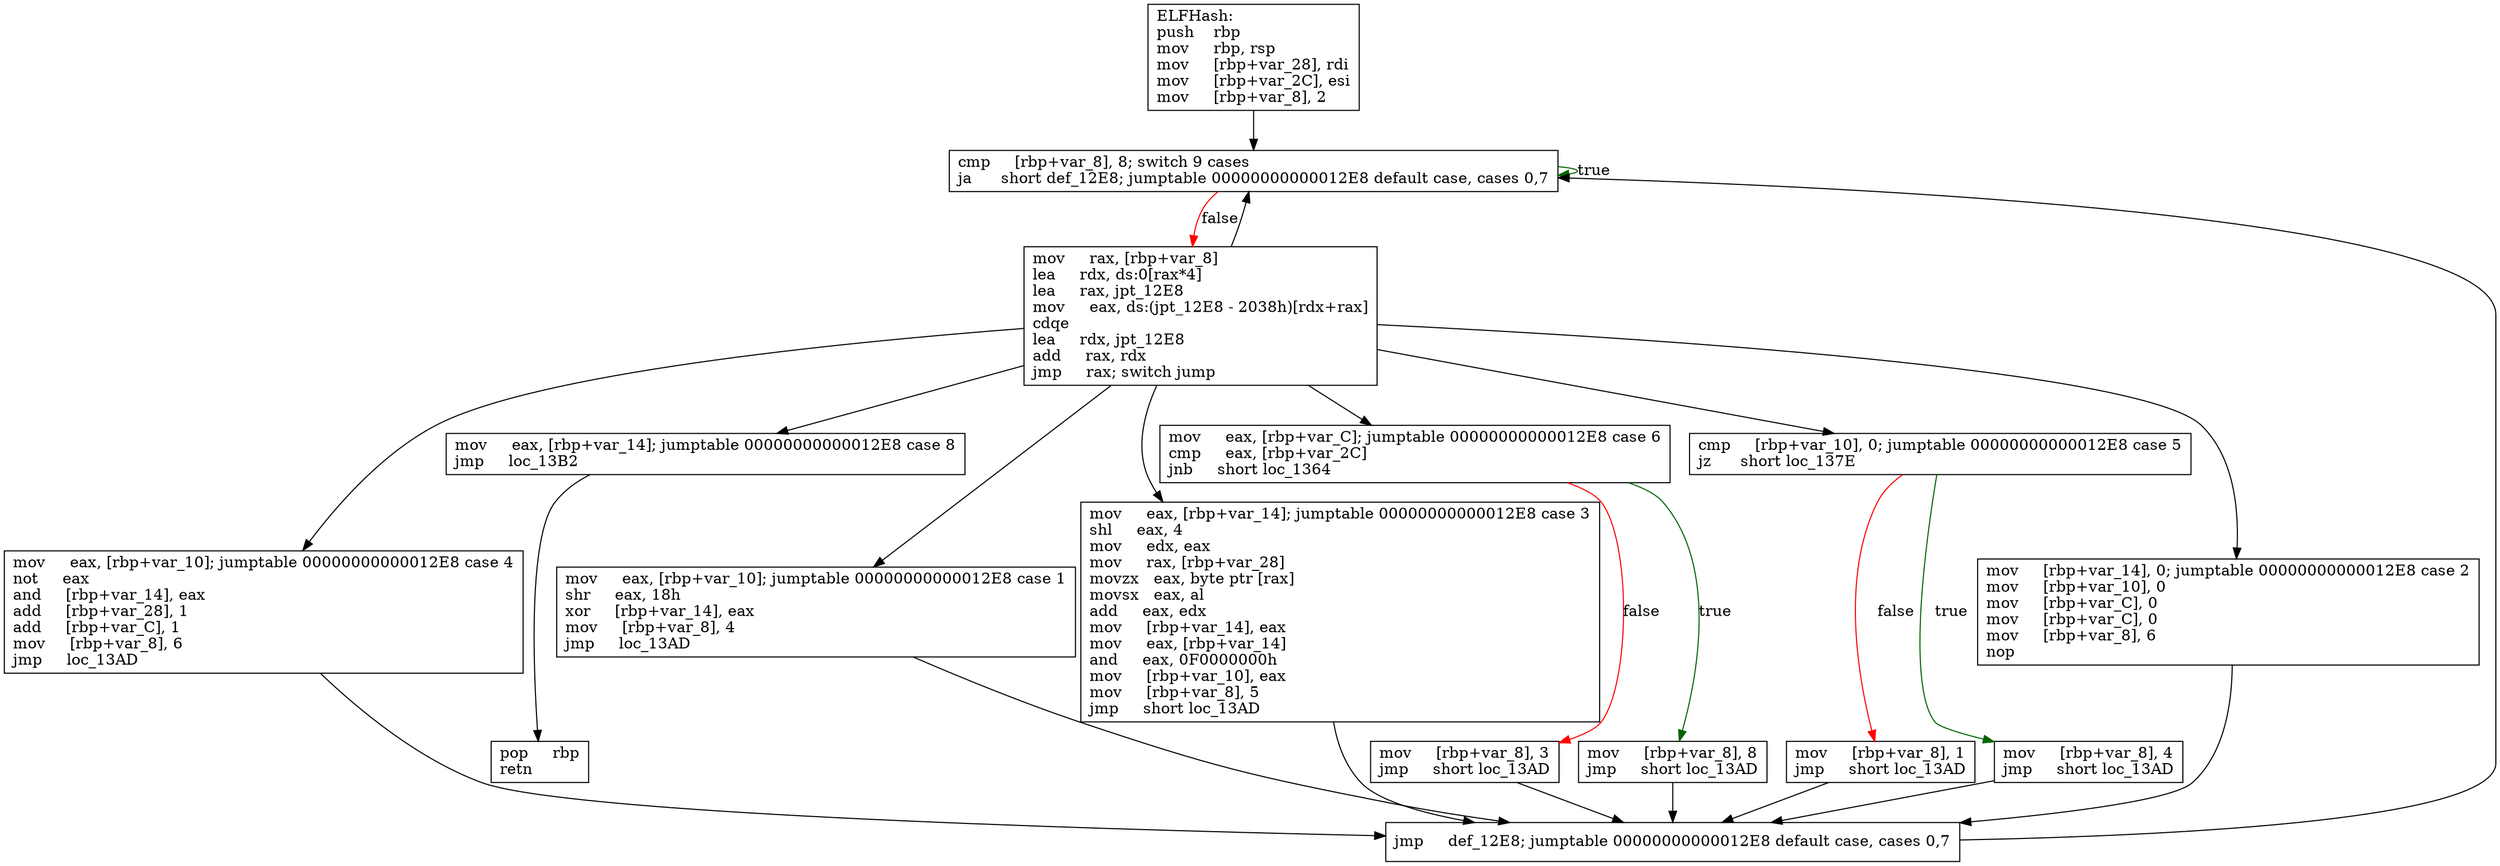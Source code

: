 digraph "ELFHash" {
	graph [
	];
	node [
		shape = "box"
	];
	edge [
	];
	"0" [
		label = "ELFHash:\lpush    rbp\lmov     rbp, rsp\lmov     [rbp+var_28], rdi\lmov     [rbp+var_2C], esi\lmov     [rbp+var_8], 2\l"
	];
	"1" [
		label = "cmp     [rbp+var_8], 8; switch 9 cases\lja      short def_12E8; jumptable 00000000000012E8 default case, cases 0,7\l"
	];
	"2" [
		label = "mov     rax, [rbp+var_8]\llea     rdx, ds:0[rax*4]\llea     rax, jpt_12E8\lmov     eax, ds:(jpt_12E8 - 2038h)[rdx+rax]\lcdqe\llea     rdx, jpt_12E8\ladd     rax, rdx\ljmp     rax; switch jump\l"
	];
	"3" [
		label = "mov     eax, [rbp+var_10]; jumptable 00000000000012E8 case 4\lnot     eax\land     [rbp+var_14], eax\ladd     [rbp+var_28], 1\ladd     [rbp+var_C], 1\lmov     [rbp+var_8], 6\ljmp     loc_13AD\l"
	];
	"4" [
		label = "mov     eax, [rbp+var_14]; jumptable 00000000000012E8 case 8\ljmp     loc_13B2\l"
	];
	"5" [
		label = "mov     eax, [rbp+var_10]; jumptable 00000000000012E8 case 1\lshr     eax, 18h\lxor     [rbp+var_14], eax\lmov     [rbp+var_8], 4\ljmp     loc_13AD\l"
	];
	"6" [
		label = "mov     eax, [rbp+var_14]; jumptable 00000000000012E8 case 3\lshl     eax, 4\lmov     edx, eax\lmov     rax, [rbp+var_28]\lmovzx   eax, byte ptr [rax]\lmovsx   eax, al\ladd     eax, edx\lmov     [rbp+var_14], eax\lmov     eax, [rbp+var_14]\land     eax, 0F0000000h\lmov     [rbp+var_10], eax\lmov     [rbp+var_8], 5\ljmp     short loc_13AD\l"
	];
	"7" [
		label = "mov     eax, [rbp+var_C]; jumptable 00000000000012E8 case 6\lcmp     eax, [rbp+var_2C]\ljnb     short loc_1364\l"
	];
	"8" [
		label = "mov     [rbp+var_8], 3\ljmp     short loc_13AD\l"
	];
	"9" [
		label = "mov     [rbp+var_8], 8\ljmp     short loc_13AD\l"
	];
	"10" [
		label = "cmp     [rbp+var_10], 0; jumptable 00000000000012E8 case 5\ljz      short loc_137E\l"
	];
	"11" [
		label = "mov     [rbp+var_8], 1\ljmp     short loc_13AD\l"
	];
	"12" [
		label = "mov     [rbp+var_8], 4\ljmp     short loc_13AD\l"
	];
	"13" [
		label = "mov     [rbp+var_14], 0; jumptable 00000000000012E8 case 2\lmov     [rbp+var_10], 0\lmov     [rbp+var_C], 0\lmov     [rbp+var_C], 0\lmov     [rbp+var_8], 6\lnop\l"
	];
	"14" [
		label = "jmp     def_12E8; jumptable 00000000000012E8 default case, cases 0,7\l"
	];
	"15" [
		label = "pop     rbp\lretn\l"
	];
// node 0
	"0" -> "1" [ ];
// node 1
	"1" -> "2" [ label = "false", color = red ];
	"1" -> "1" [ label = "true", color = darkgreen ];
// node 2
	"2" -> "1" [ ];
	"2" -> "3" [ ];
	"2" -> "4" [ ];
	"2" -> "5" [ ];
	"2" -> "6" [ ];
	"2" -> "7" [ ];
	"2" -> "10" [ ];
	"2" -> "13" [ ];
// node 3
	"3" -> "14" [ ];
// node 4
	"4" -> "15" [ ];
// node 5
	"5" -> "14" [ ];
// node 6
	"6" -> "14" [ ];
// node 7
	"7" -> "8" [ label = "false", color = red ];
	"7" -> "9" [ label = "true", color = darkgreen ];
// node 8
	"8" -> "14" [ ];
// node 9
	"9" -> "14" [ ];
// node 10
	"10" -> "11" [ label = "false", color = red ];
	"10" -> "12" [ label = "true", color = darkgreen ];
// node 11
	"11" -> "14" [ ];
// node 12
	"12" -> "14" [ ];
// node 13
	"13" -> "14" [ ];
// node 14
	"14" -> "1" [ ];
// node 15
}
